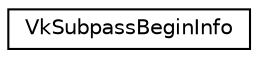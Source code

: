 digraph "Graphical Class Hierarchy"
{
 // LATEX_PDF_SIZE
  edge [fontname="Helvetica",fontsize="10",labelfontname="Helvetica",labelfontsize="10"];
  node [fontname="Helvetica",fontsize="10",shape=record];
  rankdir="LR";
  Node0 [label="VkSubpassBeginInfo",height=0.2,width=0.4,color="black", fillcolor="white", style="filled",URL="$structVkSubpassBeginInfo.html",tooltip=" "];
}
